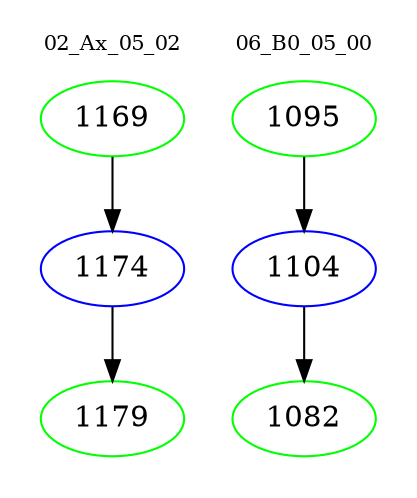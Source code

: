 digraph{
subgraph cluster_0 {
color = white
label = "02_Ax_05_02";
fontsize=10;
T0_1169 [label="1169", color="green"]
T0_1169 -> T0_1174 [color="black"]
T0_1174 [label="1174", color="blue"]
T0_1174 -> T0_1179 [color="black"]
T0_1179 [label="1179", color="green"]
}
subgraph cluster_1 {
color = white
label = "06_B0_05_00";
fontsize=10;
T1_1095 [label="1095", color="green"]
T1_1095 -> T1_1104 [color="black"]
T1_1104 [label="1104", color="blue"]
T1_1104 -> T1_1082 [color="black"]
T1_1082 [label="1082", color="green"]
}
}
